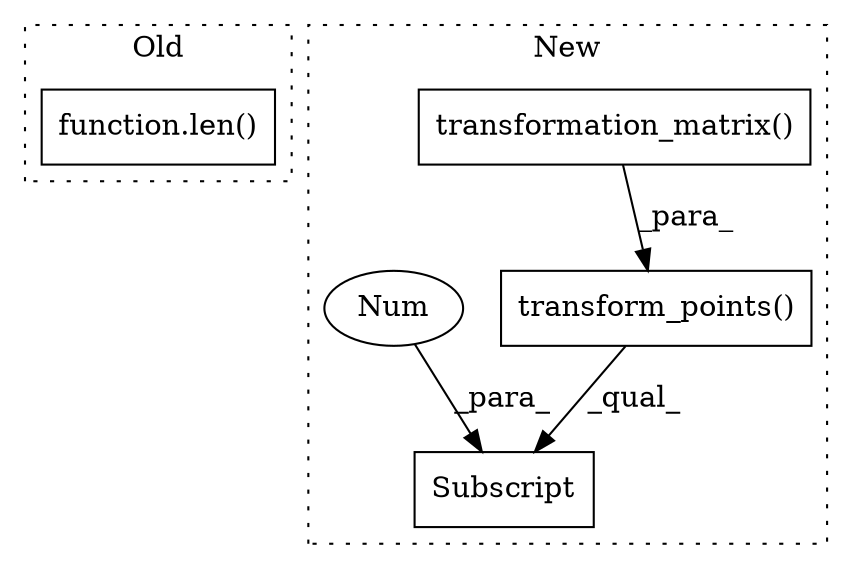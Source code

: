 digraph G {
subgraph cluster0 {
1 [label="function.len()" a="75" s="9237,9243" l="4,1" shape="box"];
label = "Old";
style="dotted";
}
subgraph cluster1 {
2 [label="transformation_matrix()" a="75" s="8955,9008" l="52,25" shape="box"];
3 [label="Subscript" a="63" s="9547,0" l="21,0" shape="box"];
4 [label="transform_points()" a="75" s="9057,9142" l="47,10" shape="box"];
5 [label="Num" a="76" s="9566" l="1" shape="ellipse"];
label = "New";
style="dotted";
}
2 -> 4 [label="_para_"];
4 -> 3 [label="_qual_"];
5 -> 3 [label="_para_"];
}